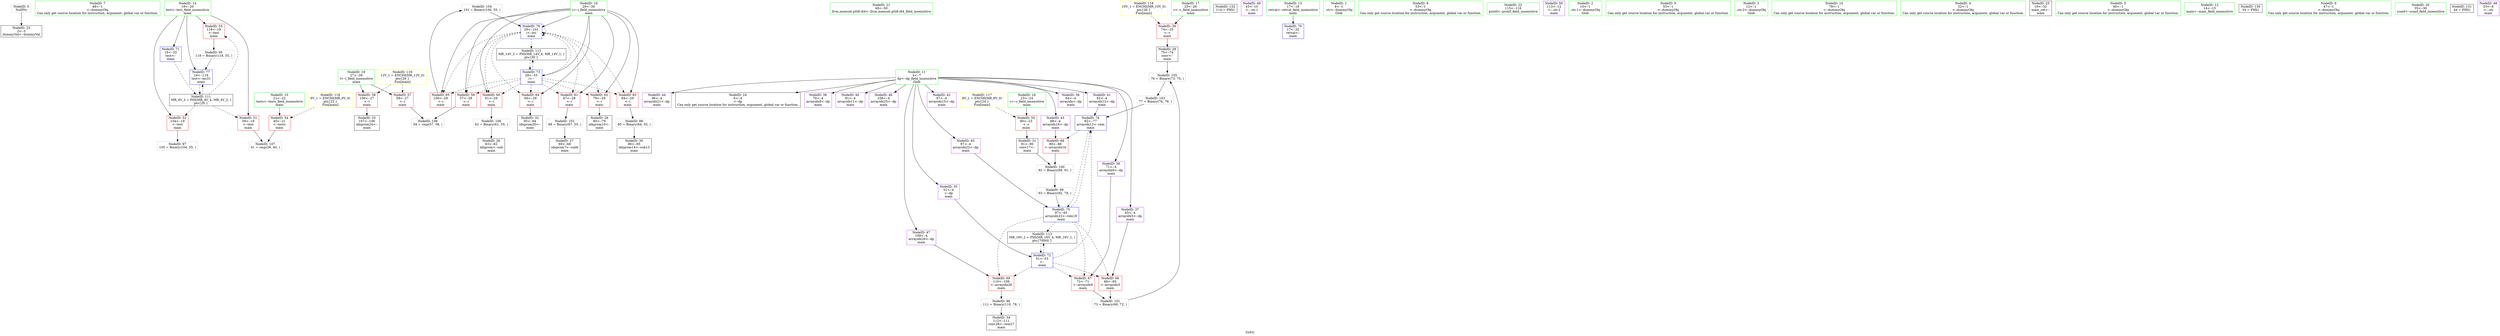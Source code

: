 digraph "SVFG" {
	label="SVFG";

	Node0x55a3d1452980 [shape=record,color=grey,label="{NodeID: 0\nNullPtr}"];
	Node0x55a3d1452980 -> Node0x55a3d1465560[style=solid];
	Node0x55a3d1452b30 [shape=record,color=green,label="{NodeID: 7\n48\<--1\n\<--dummyObj\nCan only get source location for instruction, argument, global var or function.}"];
	Node0x55a3d1466c50 [shape=record,color=grey,label="{NodeID: 97\n105 = Binary(104, 55, )\n}"];
	Node0x55a3d1464d80 [shape=record,color=green,label="{NodeID: 14\n19\<--20\ntest\<--test_field_insensitive\nmain\n}"];
	Node0x55a3d1464d80 -> Node0x55a3d1467ca0[style=solid];
	Node0x55a3d1464d80 -> Node0x55a3d1467d70[style=solid];
	Node0x55a3d1464d80 -> Node0x55a3d1467e40[style=solid];
	Node0x55a3d1464d80 -> Node0x55a3d1468ce0[style=solid];
	Node0x55a3d1464d80 -> Node0x55a3d14691c0[style=solid];
	Node0x55a3d146b520 [shape=record,color=grey,label="{NodeID: 104\n101 = Binary(100, 55, )\n}"];
	Node0x55a3d146b520 -> Node0x55a3d14690f0[style=solid];
	Node0x55a3d1465360 [shape=record,color=green,label="{NodeID: 21\n49\<--50\nllvm.memset.p0i8.i64\<--llvm.memset.p0i8.i64_field_insensitive\n}"];
	Node0x55a3d146fd70 [shape=record,color=black,label="{NodeID: 111\nMR_4V_3 = PHI(MR_4V_4, MR_4V_2, )\npts\{20 \}\n}"];
	Node0x55a3d146fd70 -> Node0x55a3d1467ca0[style=dashed];
	Node0x55a3d146fd70 -> Node0x55a3d1467d70[style=dashed];
	Node0x55a3d146fd70 -> Node0x55a3d1467e40[style=dashed];
	Node0x55a3d146fd70 -> Node0x55a3d14691c0[style=dashed];
	Node0x55a3d14659d0 [shape=record,color=black,label="{NodeID: 28\n75\<--74\nconv\<--\nmain\n}"];
	Node0x55a3d14659d0 -> Node0x55a3d146b6a0[style=solid];
	Node0x55a3d1471a30 [shape=record,color=yellow,style=double,label="{NodeID: 118\n10V_1 = ENCHI(MR_10V_0)\npts\{26 \}\nFun[main]}"];
	Node0x55a3d1471a30 -> Node0x55a3d14680b0[style=dashed];
	Node0x55a3d1465f80 [shape=record,color=purple,label="{NodeID: 35\n51\<--4\n\<--dp\nmain\n}"];
	Node0x55a3d1465f80 -> Node0x55a3d1468db0[style=solid];
	Node0x55a3d1466530 [shape=record,color=purple,label="{NodeID: 42\n87\<--4\narrayidx15\<--dp\nmain\n}"];
	Node0x55a3d1476900 [shape=record,color=black,label="{NodeID: 132\n114 = PHI()\n}"];
	Node0x55a3d1467b00 [shape=record,color=purple,label="{NodeID: 49\n43\<--10\n\<--.str.1\nmain\n}"];
	Node0x55a3d14680b0 [shape=record,color=red,label="{NodeID: 56\n74\<--25\n\<--v\nmain\n}"];
	Node0x55a3d14680b0 -> Node0x55a3d14659d0[style=solid];
	Node0x55a3d1468660 [shape=record,color=red,label="{NodeID: 63\n84\<--29\n\<--i\nmain\n}"];
	Node0x55a3d1468660 -> Node0x55a3d1466dd0[style=solid];
	Node0x55a3d1468c10 [shape=record,color=blue,label="{NodeID: 70\n17\<--32\nretval\<--\nmain\n}"];
	Node0x55a3d14691c0 [shape=record,color=blue,label="{NodeID: 77\n19\<--119\ntest\<--inc31\nmain\n}"];
	Node0x55a3d14691c0 -> Node0x55a3d146fd70[style=dashed];
	Node0x55a3d1451c20 [shape=record,color=green,label="{NodeID: 1\n8\<--1\n.str\<--dummyObj\nGlob }"];
	Node0x55a3d1452bc0 [shape=record,color=green,label="{NodeID: 8\n53\<--1\n\<--dummyObj\nCan only get source location for instruction, argument, global var or function.}"];
	Node0x55a3d1466dd0 [shape=record,color=grey,label="{NodeID: 98\n85 = Binary(84, 55, )\n}"];
	Node0x55a3d1466dd0 -> Node0x55a3d1465b70[style=solid];
	Node0x55a3d1464e50 [shape=record,color=green,label="{NodeID: 15\n21\<--22\ntests\<--tests_field_insensitive\nmain\n}"];
	Node0x55a3d1464e50 -> Node0x55a3d1467f10[style=solid];
	Node0x55a3d146b6a0 [shape=record,color=grey,label="{NodeID: 105\n76 = Binary(73, 75, )\n}"];
	Node0x55a3d146b6a0 -> Node0x55a3d146b3a0[style=solid];
	Node0x55a3d1465460 [shape=record,color=green,label="{NodeID: 22\n115\<--116\nprintf\<--printf_field_insensitive\n}"];
	Node0x55a3d1470270 [shape=record,color=black,label="{NodeID: 112\nMR_14V_2 = PHI(MR_14V_4, MR_14V_1, )\npts\{30 \}\n}"];
	Node0x55a3d1470270 -> Node0x55a3d1468e80[style=dashed];
	Node0x55a3d1465aa0 [shape=record,color=black,label="{NodeID: 29\n80\<--79\nidxprom10\<--\nmain\n}"];
	Node0x55a3d1471b10 [shape=record,color=yellow,style=double,label="{NodeID: 119\n12V_1 = ENCHI(MR_12V_0)\npts\{28 \}\nFun[main]}"];
	Node0x55a3d1471b10 -> Node0x55a3d1468180[style=dashed];
	Node0x55a3d1471b10 -> Node0x55a3d1468250[style=dashed];
	Node0x55a3d1466050 [shape=record,color=purple,label="{NodeID: 36\n64\<--4\narrayidx\<--dp\nmain\n}"];
	Node0x55a3d1466600 [shape=record,color=purple,label="{NodeID: 43\n88\<--4\narrayidx16\<--dp\nmain\n}"];
	Node0x55a3d1466600 -> Node0x55a3d1468a70[style=solid];
	Node0x55a3d1467bd0 [shape=record,color=purple,label="{NodeID: 50\n113\<--12\n\<--.str.2\nmain\n}"];
	Node0x55a3d1468180 [shape=record,color=red,label="{NodeID: 57\n58\<--27\n\<--l\nmain\n}"];
	Node0x55a3d1468180 -> Node0x55a3d146bb20[style=solid];
	Node0x55a3d1468730 [shape=record,color=red,label="{NodeID: 64\n94\<--29\n\<--i\nmain\n}"];
	Node0x55a3d1468730 -> Node0x55a3d1465d10[style=solid];
	Node0x55a3d1468ce0 [shape=record,color=blue,label="{NodeID: 71\n19\<--32\ntest\<--\nmain\n}"];
	Node0x55a3d1468ce0 -> Node0x55a3d146fd70[style=dashed];
	Node0x55a3d1451720 [shape=record,color=green,label="{NodeID: 2\n10\<--1\n.str.1\<--dummyObj\nGlob }"];
	Node0x55a3d1464150 [shape=record,color=green,label="{NodeID: 9\n55\<--1\n\<--dummyObj\nCan only get source location for instruction, argument, global var or function.}"];
	Node0x55a3d1466f50 [shape=record,color=grey,label="{NodeID: 99\n93 = Binary(92, 78, )\n}"];
	Node0x55a3d1466f50 -> Node0x55a3d1469020[style=solid];
	Node0x55a3d1464f20 [shape=record,color=green,label="{NodeID: 16\n23\<--24\nc\<--c_field_insensitive\nmain\n}"];
	Node0x55a3d1464f20 -> Node0x55a3d1467fe0[style=solid];
	Node0x55a3d146b820 [shape=record,color=grey,label="{NodeID: 106\n62 = Binary(61, 55, )\n}"];
	Node0x55a3d146b820 -> Node0x55a3d1465830[style=solid];
	Node0x55a3d1465560 [shape=record,color=black,label="{NodeID: 23\n2\<--3\ndummyVal\<--dummyVal\n}"];
	Node0x55a3d1470770 [shape=record,color=black,label="{NodeID: 113\nMR_16V_2 = PHI(MR_16V_4, MR_16V_1, )\npts\{70000 \}\n}"];
	Node0x55a3d1470770 -> Node0x55a3d1468db0[style=dashed];
	Node0x55a3d1465b70 [shape=record,color=black,label="{NodeID: 30\n86\<--85\nidxprom14\<--sub13\nmain\n}"];
	Node0x55a3d1466120 [shape=record,color=purple,label="{NodeID: 37\n65\<--4\narrayidx5\<--dp\nmain\n}"];
	Node0x55a3d1466120 -> Node0x55a3d14688d0[style=solid];
	Node0x55a3d14666d0 [shape=record,color=purple,label="{NodeID: 44\n96\<--4\narrayidx21\<--dp\nmain\n}"];
	Node0x55a3d1467ca0 [shape=record,color=red,label="{NodeID: 51\n39\<--19\n\<--test\nmain\n}"];
	Node0x55a3d1467ca0 -> Node0x55a3d146b9a0[style=solid];
	Node0x55a3d1468250 [shape=record,color=red,label="{NodeID: 58\n106\<--27\n\<--l\nmain\n}"];
	Node0x55a3d1468250 -> Node0x55a3d1465de0[style=solid];
	Node0x55a3d1468800 [shape=record,color=red,label="{NodeID: 65\n100\<--29\n\<--i\nmain\n}"];
	Node0x55a3d1468800 -> Node0x55a3d146b520[style=solid];
	Node0x55a3d1468db0 [shape=record,color=blue,label="{NodeID: 72\n51\<--53\n\<--\nmain\n}"];
	Node0x55a3d1468db0 -> Node0x55a3d14688d0[style=dashed];
	Node0x55a3d1468db0 -> Node0x55a3d14689a0[style=dashed];
	Node0x55a3d1468db0 -> Node0x55a3d1468b40[style=dashed];
	Node0x55a3d1468db0 -> Node0x55a3d1468f50[style=dashed];
	Node0x55a3d1468db0 -> Node0x55a3d1470770[style=dashed];
	Node0x55a3d1463e10 [shape=record,color=green,label="{NodeID: 3\n12\<--1\n.str.2\<--dummyObj\nGlob }"];
	Node0x55a3d1464220 [shape=record,color=green,label="{NodeID: 10\n78\<--1\n\<--dummyObj\nCan only get source location for instruction, argument, global var or function.}"];
	Node0x55a3d14670d0 [shape=record,color=grey,label="{NodeID: 100\n92 = Binary(89, 91, )\n}"];
	Node0x55a3d14670d0 -> Node0x55a3d1466f50[style=solid];
	Node0x55a3d1464ff0 [shape=record,color=green,label="{NodeID: 17\n25\<--26\nv\<--v_field_insensitive\nmain\n}"];
	Node0x55a3d1464ff0 -> Node0x55a3d14680b0[style=solid];
	Node0x55a3d146b9a0 [shape=record,color=grey,label="{NodeID: 107\n41 = cmp(39, 40, )\n}"];
	Node0x55a3d1465660 [shape=record,color=black,label="{NodeID: 24\n6\<--4\n\<--dp\nCan only get source location for instruction, argument, global var or function.}"];
	Node0x55a3d1465c40 [shape=record,color=black,label="{NodeID: 31\n91\<--90\nconv17\<--\nmain\n}"];
	Node0x55a3d1465c40 -> Node0x55a3d14670d0[style=solid];
	Node0x55a3d14661f0 [shape=record,color=purple,label="{NodeID: 38\n70\<--4\narrayidx8\<--dp\nmain\n}"];
	Node0x55a3d14667a0 [shape=record,color=purple,label="{NodeID: 45\n97\<--4\narrayidx22\<--dp\nmain\n}"];
	Node0x55a3d14667a0 -> Node0x55a3d1469020[style=solid];
	Node0x55a3d1467d70 [shape=record,color=red,label="{NodeID: 52\n104\<--19\n\<--test\nmain\n}"];
	Node0x55a3d1467d70 -> Node0x55a3d1466c50[style=solid];
	Node0x55a3d1468320 [shape=record,color=red,label="{NodeID: 59\n57\<--29\n\<--i\nmain\n}"];
	Node0x55a3d1468320 -> Node0x55a3d146bb20[style=solid];
	Node0x55a3d14688d0 [shape=record,color=red,label="{NodeID: 66\n66\<--65\n\<--arrayidx5\nmain\n}"];
	Node0x55a3d14688d0 -> Node0x55a3d146b0a0[style=solid];
	Node0x55a3d1468e80 [shape=record,color=blue,label="{NodeID: 73\n29\<--55\ni\<--\nmain\n}"];
	Node0x55a3d1468e80 -> Node0x55a3d1468320[style=dashed];
	Node0x55a3d1468e80 -> Node0x55a3d14683f0[style=dashed];
	Node0x55a3d1468e80 -> Node0x55a3d14684c0[style=dashed];
	Node0x55a3d1468e80 -> Node0x55a3d1468590[style=dashed];
	Node0x55a3d1468e80 -> Node0x55a3d1468660[style=dashed];
	Node0x55a3d1468e80 -> Node0x55a3d1468730[style=dashed];
	Node0x55a3d1468e80 -> Node0x55a3d1468800[style=dashed];
	Node0x55a3d1468e80 -> Node0x55a3d14690f0[style=dashed];
	Node0x55a3d1468e80 -> Node0x55a3d1470270[style=dashed];
	Node0x55a3d1463ea0 [shape=record,color=green,label="{NodeID: 4\n32\<--1\n\<--dummyObj\nCan only get source location for instruction, argument, global var or function.}"];
	Node0x55a3d14642f0 [shape=record,color=green,label="{NodeID: 11\n4\<--7\ndp\<--dp_field_insensitive\nGlob }"];
	Node0x55a3d14642f0 -> Node0x55a3d1465660[style=solid];
	Node0x55a3d14642f0 -> Node0x55a3d1465f80[style=solid];
	Node0x55a3d14642f0 -> Node0x55a3d1466050[style=solid];
	Node0x55a3d14642f0 -> Node0x55a3d1466120[style=solid];
	Node0x55a3d14642f0 -> Node0x55a3d14661f0[style=solid];
	Node0x55a3d14642f0 -> Node0x55a3d14662c0[style=solid];
	Node0x55a3d14642f0 -> Node0x55a3d1466390[style=solid];
	Node0x55a3d14642f0 -> Node0x55a3d1466460[style=solid];
	Node0x55a3d14642f0 -> Node0x55a3d1466530[style=solid];
	Node0x55a3d14642f0 -> Node0x55a3d1466600[style=solid];
	Node0x55a3d14642f0 -> Node0x55a3d14666d0[style=solid];
	Node0x55a3d14642f0 -> Node0x55a3d14667a0[style=solid];
	Node0x55a3d14642f0 -> Node0x55a3d1466870[style=solid];
	Node0x55a3d14642f0 -> Node0x55a3d1466940[style=solid];
	Node0x55a3d146b0a0 [shape=record,color=grey,label="{NodeID: 101\n73 = Binary(66, 72, )\n}"];
	Node0x55a3d146b0a0 -> Node0x55a3d146b6a0[style=solid];
	Node0x55a3d14650c0 [shape=record,color=green,label="{NodeID: 18\n27\<--28\nl\<--l_field_insensitive\nmain\n}"];
	Node0x55a3d14650c0 -> Node0x55a3d1468180[style=solid];
	Node0x55a3d14650c0 -> Node0x55a3d1468250[style=solid];
	Node0x55a3d146bb20 [shape=record,color=grey,label="{NodeID: 108\n59 = cmp(57, 58, )\n}"];
	Node0x55a3d1465760 [shape=record,color=black,label="{NodeID: 25\n16\<--32\nmain_ret\<--\nmain\n}"];
	Node0x55a3d1465d10 [shape=record,color=black,label="{NodeID: 32\n95\<--94\nidxprom20\<--\nmain\n}"];
	Node0x55a3d14662c0 [shape=record,color=purple,label="{NodeID: 39\n71\<--4\narrayidx9\<--dp\nmain\n}"];
	Node0x55a3d14662c0 -> Node0x55a3d14689a0[style=solid];
	Node0x55a3d1466870 [shape=record,color=purple,label="{NodeID: 46\n108\<--4\narrayidx25\<--dp\nmain\n}"];
	Node0x55a3d1467e40 [shape=record,color=red,label="{NodeID: 53\n118\<--19\n\<--test\nmain\n}"];
	Node0x55a3d1467e40 -> Node0x55a3d1469f90[style=solid];
	Node0x55a3d14683f0 [shape=record,color=red,label="{NodeID: 60\n61\<--29\n\<--i\nmain\n}"];
	Node0x55a3d14683f0 -> Node0x55a3d146b820[style=solid];
	Node0x55a3d14689a0 [shape=record,color=red,label="{NodeID: 67\n72\<--71\n\<--arrayidx9\nmain\n}"];
	Node0x55a3d14689a0 -> Node0x55a3d146b0a0[style=solid];
	Node0x55a3d1468f50 [shape=record,color=blue,label="{NodeID: 74\n82\<--77\narrayidx12\<--rem\nmain\n}"];
	Node0x55a3d1468f50 -> Node0x55a3d1468a70[style=dashed];
	Node0x55a3d1468f50 -> Node0x55a3d1469020[style=dashed];
	Node0x55a3d1452a10 [shape=record,color=green,label="{NodeID: 5\n46\<--1\n\<--dummyObj\nCan only get source location for instruction, argument, global var or function.}"];
	Node0x55a3d1469f90 [shape=record,color=grey,label="{NodeID: 95\n119 = Binary(118, 55, )\n}"];
	Node0x55a3d1469f90 -> Node0x55a3d14691c0[style=solid];
	Node0x55a3d1464bb0 [shape=record,color=green,label="{NodeID: 12\n14\<--15\nmain\<--main_field_insensitive\n}"];
	Node0x55a3d146b220 [shape=record,color=grey,label="{NodeID: 102\n68 = Binary(67, 55, )\n}"];
	Node0x55a3d146b220 -> Node0x55a3d1465900[style=solid];
	Node0x55a3d1465190 [shape=record,color=green,label="{NodeID: 19\n29\<--30\ni\<--i_field_insensitive\nmain\n}"];
	Node0x55a3d1465190 -> Node0x55a3d1468320[style=solid];
	Node0x55a3d1465190 -> Node0x55a3d14683f0[style=solid];
	Node0x55a3d1465190 -> Node0x55a3d14684c0[style=solid];
	Node0x55a3d1465190 -> Node0x55a3d1468590[style=solid];
	Node0x55a3d1465190 -> Node0x55a3d1468660[style=solid];
	Node0x55a3d1465190 -> Node0x55a3d1468730[style=solid];
	Node0x55a3d1465190 -> Node0x55a3d1468800[style=solid];
	Node0x55a3d1465190 -> Node0x55a3d1468e80[style=solid];
	Node0x55a3d1465190 -> Node0x55a3d14690f0[style=solid];
	Node0x55a3d1465830 [shape=record,color=black,label="{NodeID: 26\n63\<--62\nidxprom\<--sub\nmain\n}"];
	Node0x55a3d1471870 [shape=record,color=yellow,style=double,label="{NodeID: 116\n6V_1 = ENCHI(MR_6V_0)\npts\{22 \}\nFun[main]}"];
	Node0x55a3d1471870 -> Node0x55a3d1467f10[style=dashed];
	Node0x55a3d1465de0 [shape=record,color=black,label="{NodeID: 33\n107\<--106\nidxprom24\<--\nmain\n}"];
	Node0x55a3d1466390 [shape=record,color=purple,label="{NodeID: 40\n81\<--4\narrayidx11\<--dp\nmain\n}"];
	Node0x55a3d1476700 [shape=record,color=black,label="{NodeID: 130\n34 = PHI()\n}"];
	Node0x55a3d1466940 [shape=record,color=purple,label="{NodeID: 47\n109\<--4\narrayidx26\<--dp\nmain\n}"];
	Node0x55a3d1466940 -> Node0x55a3d1468b40[style=solid];
	Node0x55a3d1467f10 [shape=record,color=red,label="{NodeID: 54\n40\<--21\n\<--tests\nmain\n}"];
	Node0x55a3d1467f10 -> Node0x55a3d146b9a0[style=solid];
	Node0x55a3d14684c0 [shape=record,color=red,label="{NodeID: 61\n67\<--29\n\<--i\nmain\n}"];
	Node0x55a3d14684c0 -> Node0x55a3d146b220[style=solid];
	Node0x55a3d1468a70 [shape=record,color=red,label="{NodeID: 68\n89\<--88\n\<--arrayidx16\nmain\n}"];
	Node0x55a3d1468a70 -> Node0x55a3d14670d0[style=solid];
	Node0x55a3d1469020 [shape=record,color=blue,label="{NodeID: 75\n97\<--93\narrayidx22\<--rem19\nmain\n}"];
	Node0x55a3d1469020 -> Node0x55a3d14688d0[style=dashed];
	Node0x55a3d1469020 -> Node0x55a3d14689a0[style=dashed];
	Node0x55a3d1469020 -> Node0x55a3d1468b40[style=dashed];
	Node0x55a3d1469020 -> Node0x55a3d1468f50[style=dashed];
	Node0x55a3d1469020 -> Node0x55a3d1470770[style=dashed];
	Node0x55a3d1452aa0 [shape=record,color=green,label="{NodeID: 6\n47\<--1\n\<--dummyObj\nCan only get source location for instruction, argument, global var or function.}"];
	Node0x55a3d1466ad0 [shape=record,color=grey,label="{NodeID: 96\n111 = Binary(110, 78, )\n}"];
	Node0x55a3d1466ad0 -> Node0x55a3d1465eb0[style=solid];
	Node0x55a3d1464cb0 [shape=record,color=green,label="{NodeID: 13\n17\<--18\nretval\<--retval_field_insensitive\nmain\n}"];
	Node0x55a3d1464cb0 -> Node0x55a3d1468c10[style=solid];
	Node0x55a3d146b3a0 [shape=record,color=grey,label="{NodeID: 103\n77 = Binary(76, 78, )\n}"];
	Node0x55a3d146b3a0 -> Node0x55a3d1468f50[style=solid];
	Node0x55a3d1465260 [shape=record,color=green,label="{NodeID: 20\n35\<--36\nscanf\<--scanf_field_insensitive\n}"];
	Node0x55a3d1465900 [shape=record,color=black,label="{NodeID: 27\n69\<--68\nidxprom7\<--sub6\nmain\n}"];
	Node0x55a3d1471950 [shape=record,color=yellow,style=double,label="{NodeID: 117\n8V_1 = ENCHI(MR_8V_0)\npts\{24 \}\nFun[main]}"];
	Node0x55a3d1471950 -> Node0x55a3d1467fe0[style=dashed];
	Node0x55a3d1465eb0 [shape=record,color=black,label="{NodeID: 34\n112\<--111\nconv28\<--rem27\nmain\n}"];
	Node0x55a3d1466460 [shape=record,color=purple,label="{NodeID: 41\n82\<--4\narrayidx12\<--dp\nmain\n}"];
	Node0x55a3d1466460 -> Node0x55a3d1468f50[style=solid];
	Node0x55a3d1476800 [shape=record,color=black,label="{NodeID: 131\n44 = PHI()\n}"];
	Node0x55a3d1467a30 [shape=record,color=purple,label="{NodeID: 48\n33\<--8\n\<--.str\nmain\n}"];
	Node0x55a3d1467fe0 [shape=record,color=red,label="{NodeID: 55\n90\<--23\n\<--c\nmain\n}"];
	Node0x55a3d1467fe0 -> Node0x55a3d1465c40[style=solid];
	Node0x55a3d1468590 [shape=record,color=red,label="{NodeID: 62\n79\<--29\n\<--i\nmain\n}"];
	Node0x55a3d1468590 -> Node0x55a3d1465aa0[style=solid];
	Node0x55a3d1468b40 [shape=record,color=red,label="{NodeID: 69\n110\<--109\n\<--arrayidx26\nmain\n}"];
	Node0x55a3d1468b40 -> Node0x55a3d1466ad0[style=solid];
	Node0x55a3d14690f0 [shape=record,color=blue,label="{NodeID: 76\n29\<--101\ni\<--inc\nmain\n}"];
	Node0x55a3d14690f0 -> Node0x55a3d1468320[style=dashed];
	Node0x55a3d14690f0 -> Node0x55a3d14683f0[style=dashed];
	Node0x55a3d14690f0 -> Node0x55a3d14684c0[style=dashed];
	Node0x55a3d14690f0 -> Node0x55a3d1468590[style=dashed];
	Node0x55a3d14690f0 -> Node0x55a3d1468660[style=dashed];
	Node0x55a3d14690f0 -> Node0x55a3d1468730[style=dashed];
	Node0x55a3d14690f0 -> Node0x55a3d1468800[style=dashed];
	Node0x55a3d14690f0 -> Node0x55a3d14690f0[style=dashed];
	Node0x55a3d14690f0 -> Node0x55a3d1470270[style=dashed];
}
